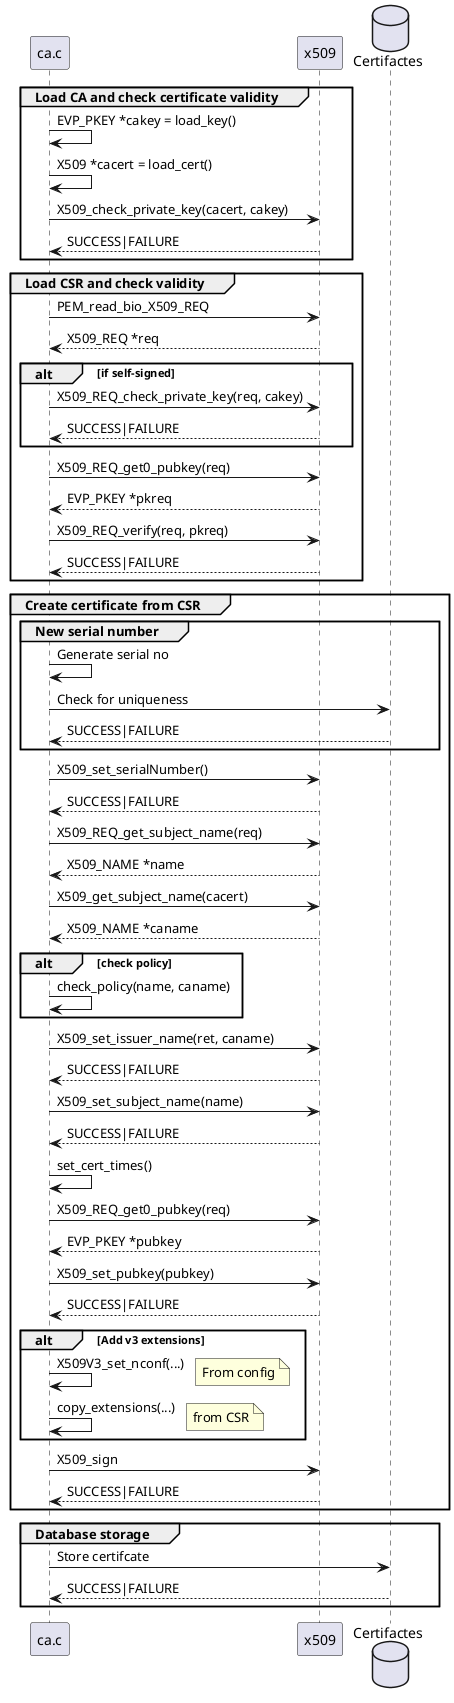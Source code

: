 @startuml
participant ca.c
participant x509
database Certifactes
group Load CA and check certificate validity
  ca.c -> ca.c : EVP_PKEY *cakey = load_key()
  ca.c -> ca.c : X509 *cacert = load_cert()
  ca.c -> x509 : X509_check_private_key(cacert, cakey)
  ca.c <-- x509 : SUCCESS|FAILURE
end

group Load CSR and check validity
  ca.c -> x509 : PEM_read_bio_X509_REQ
  ca.c <-- x509 : X509_REQ *req
  alt if self-signed
    ca.c -> x509 : X509_REQ_check_private_key(req, cakey)
    ca.c <-- x509 : SUCCESS|FAILURE
  end
  ca.c -> x509 : X509_REQ_get0_pubkey(req)
  ca.c <-- x509 : EVP_PKEY *pkreq
  ca.c -> x509 : X509_REQ_verify(req, pkreq)
  ca.c <-- x509 : SUCCESS|FAILURE
end

group Create certificate from CSR
  group New serial number
  	ca.c -> ca.c : Generate serial no
    ca.c -> Certifactes : Check for uniqueness
    ca.c <-- Certifactes : SUCCESS|FAILURE
  end
  ca.c -> x509 : X509_set_serialNumber()
  ca.c <-- x509 : SUCCESS|FAILURE
  ca.c -> x509 : X509_REQ_get_subject_name(req)
  ca.c <-- x509 : X509_NAME *name
  ca.c -> x509 : X509_get_subject_name(cacert)
  ca.c <-- x509 : X509_NAME *caname
  alt check policy
    ca.c -> ca.c : check_policy(name, caname)
  end
  ca.c -> x509 : X509_set_issuer_name(ret, caname)
  ca.c <-- x509 : SUCCESS|FAILURE
  ca.c -> x509 : X509_set_subject_name(name)
  ca.c <-- x509 : SUCCESS|FAILURE
  ca.c -> ca.c : set_cert_times()
  ca.c -> x509 : X509_REQ_get0_pubkey(req)
  ca.c <-- x509 : EVP_PKEY *pubkey
  ca.c -> x509 : X509_set_pubkey(pubkey)
  ca.c <-- x509 : SUCCESS|FAILURE
  alt Add v3 extensions
    ca.c -> ca.c : X509V3_set_nconf(...)
    note right: From config
    ca.c -> ca.c : copy_extensions(...)
    note right: from CSR
  end
  ca.c -> x509 : X509_sign
  ca.c <-- x509 : SUCCESS|FAILURE
end

group Database storage
  ca.c -> Certifactes : Store certifcate
  ca.c <-- Certifactes : SUCCESS|FAILURE
end
@enduml
